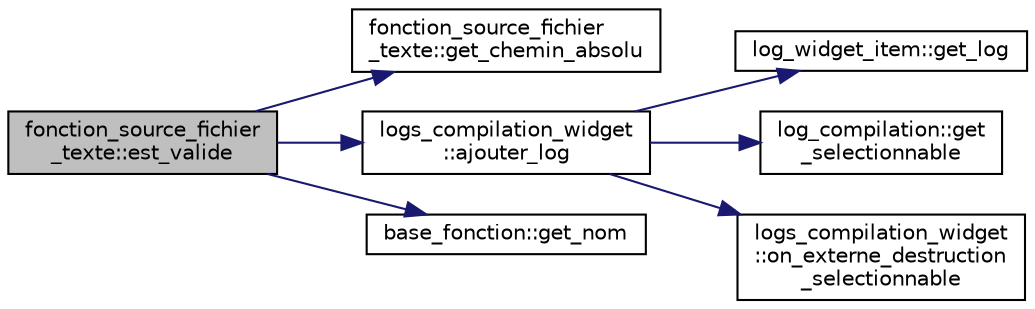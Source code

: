 digraph "fonction_source_fichier_texte::est_valide"
{
  edge [fontname="Helvetica",fontsize="10",labelfontname="Helvetica",labelfontsize="10"];
  node [fontname="Helvetica",fontsize="10",shape=record];
  rankdir="LR";
  Node40 [label="fonction_source_fichier\l_texte::est_valide",height=0.2,width=0.4,color="black", fillcolor="grey75", style="filled", fontcolor="black"];
  Node40 -> Node41 [color="midnightblue",fontsize="10",style="solid",fontname="Helvetica"];
  Node41 [label="fonction_source_fichier\l_texte::get_chemin_absolu",height=0.2,width=0.4,color="black", fillcolor="white", style="filled",URL="$classfonction__source__fichier__texte.html#ace0a441e134088f0f4177c6545eb8a83",tooltip="Accesseur du chemin absolu du fichier source. "];
  Node40 -> Node42 [color="midnightblue",fontsize="10",style="solid",fontname="Helvetica"];
  Node42 [label="logs_compilation_widget\l::ajouter_log",height=0.2,width=0.4,color="black", fillcolor="white", style="filled",URL="$classlogs__compilation__widget.html#a51fcc25d77ca9beafc2721d9c84f07a7",tooltip="Ajoute un log à la liste des logs. "];
  Node42 -> Node43 [color="midnightblue",fontsize="10",style="solid",fontname="Helvetica"];
  Node43 [label="log_widget_item::get_log",height=0.2,width=0.4,color="black", fillcolor="white", style="filled",URL="$classlog__widget__item.html#a50885aa7f8b31392370fe1dafe982a62",tooltip="Accesseur du log associé. "];
  Node42 -> Node44 [color="midnightblue",fontsize="10",style="solid",fontname="Helvetica"];
  Node44 [label="log_compilation::get\l_selectionnable",height=0.2,width=0.4,color="black", fillcolor="white", style="filled",URL="$classlog__compilation.html#a33648aa43d6eac93335fbf032c581f67",tooltip="Accesseur de l&#39;objet associé. "];
  Node42 -> Node45 [color="midnightblue",fontsize="10",style="solid",fontname="Helvetica"];
  Node45 [label="logs_compilation_widget\l::on_externe_destruction\l_selectionnable",height=0.2,width=0.4,color="black", fillcolor="white", style="filled",URL="$classlogs__compilation__widget.html#aa1e59554cb81d84ad0cd4245b166b2df",tooltip="Fonction appelée lors de la destruction d&#39;un objet sélectionnable. "];
  Node40 -> Node46 [color="midnightblue",fontsize="10",style="solid",fontname="Helvetica"];
  Node46 [label="base_fonction::get_nom",height=0.2,width=0.4,color="black", fillcolor="white", style="filled",URL="$classbase__fonction.html#aa184addbc0e71b3fd255b2f0b9e7c99e",tooltip="Accesseur du nom de la fonction. "];
}
